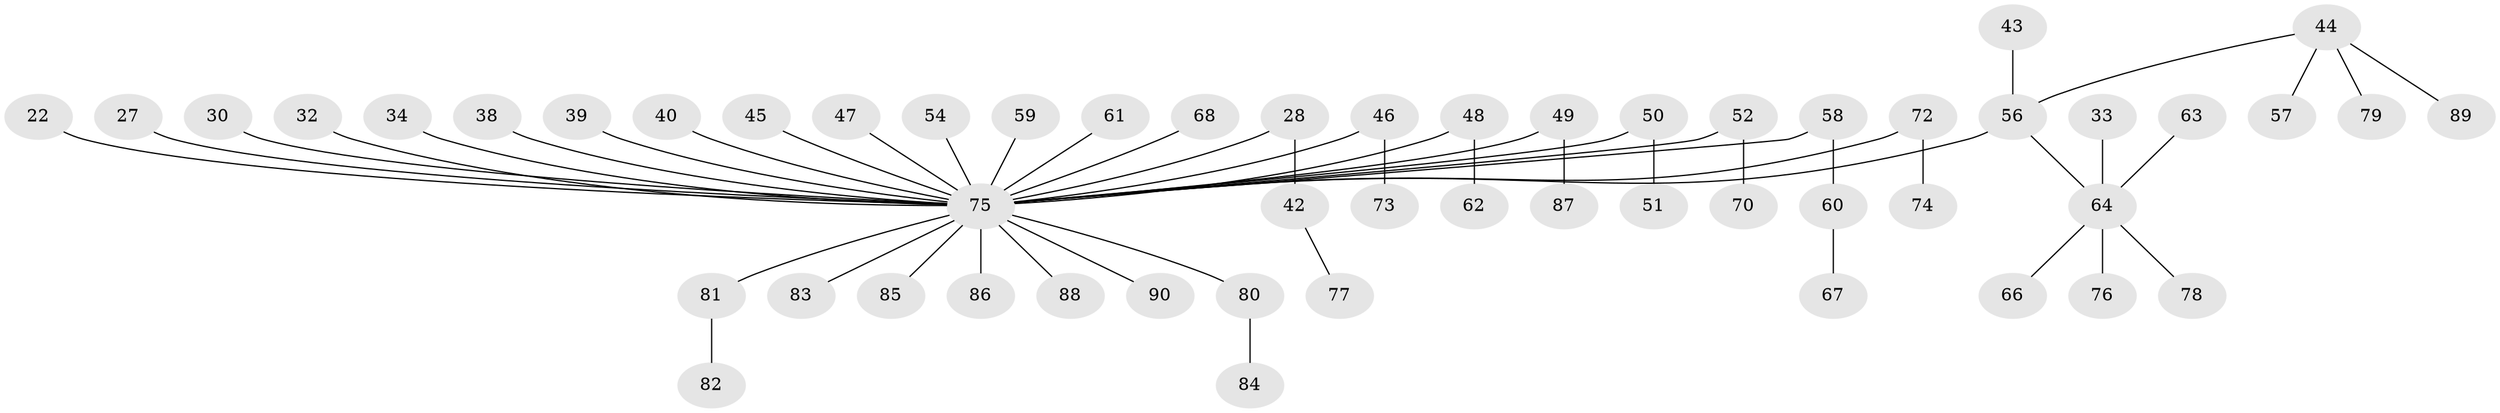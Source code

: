 // original degree distribution, {2: 0.23333333333333334, 6: 0.022222222222222223, 7: 0.011111111111111112, 5: 0.05555555555555555, 3: 0.12222222222222222, 1: 0.5222222222222223, 4: 0.03333333333333333}
// Generated by graph-tools (version 1.1) at 2025/56/03/04/25 21:56:16]
// undirected, 54 vertices, 53 edges
graph export_dot {
graph [start="1"]
  node [color=gray90,style=filled];
  22;
  27;
  28;
  30;
  32;
  33;
  34;
  38;
  39;
  40;
  42;
  43;
  44;
  45;
  46;
  47;
  48;
  49 [super="+12"];
  50;
  51;
  52;
  54;
  56 [super="+9+29+41"];
  57;
  58;
  59;
  60;
  61;
  62;
  63;
  64 [super="+15"];
  66;
  67;
  68;
  70;
  72 [super="+24+71"];
  73;
  74;
  75 [super="+36+37+55+69+20"];
  76;
  77;
  78;
  79;
  80;
  81;
  82;
  83;
  84;
  85;
  86;
  87;
  88;
  89;
  90;
  22 -- 75;
  27 -- 75;
  28 -- 42;
  28 -- 75;
  30 -- 75;
  32 -- 75;
  33 -- 64;
  34 -- 75;
  38 -- 75;
  39 -- 75;
  40 -- 75;
  42 -- 77;
  43 -- 56;
  44 -- 57;
  44 -- 79;
  44 -- 89;
  44 -- 56;
  45 -- 75;
  46 -- 73;
  46 -- 75;
  47 -- 75;
  48 -- 62;
  48 -- 75;
  49 -- 87;
  49 -- 75;
  50 -- 51;
  50 -- 75;
  52 -- 70;
  52 -- 75;
  54 -- 75;
  56 -- 64;
  56 -- 75;
  58 -- 60;
  58 -- 75;
  59 -- 75;
  60 -- 67;
  61 -- 75;
  63 -- 64;
  64 -- 76;
  64 -- 66;
  64 -- 78;
  68 -- 75;
  72 -- 74;
  72 -- 75;
  75 -- 80;
  75 -- 88;
  75 -- 86;
  75 -- 81;
  75 -- 83;
  75 -- 85;
  75 -- 90;
  80 -- 84;
  81 -- 82;
}
